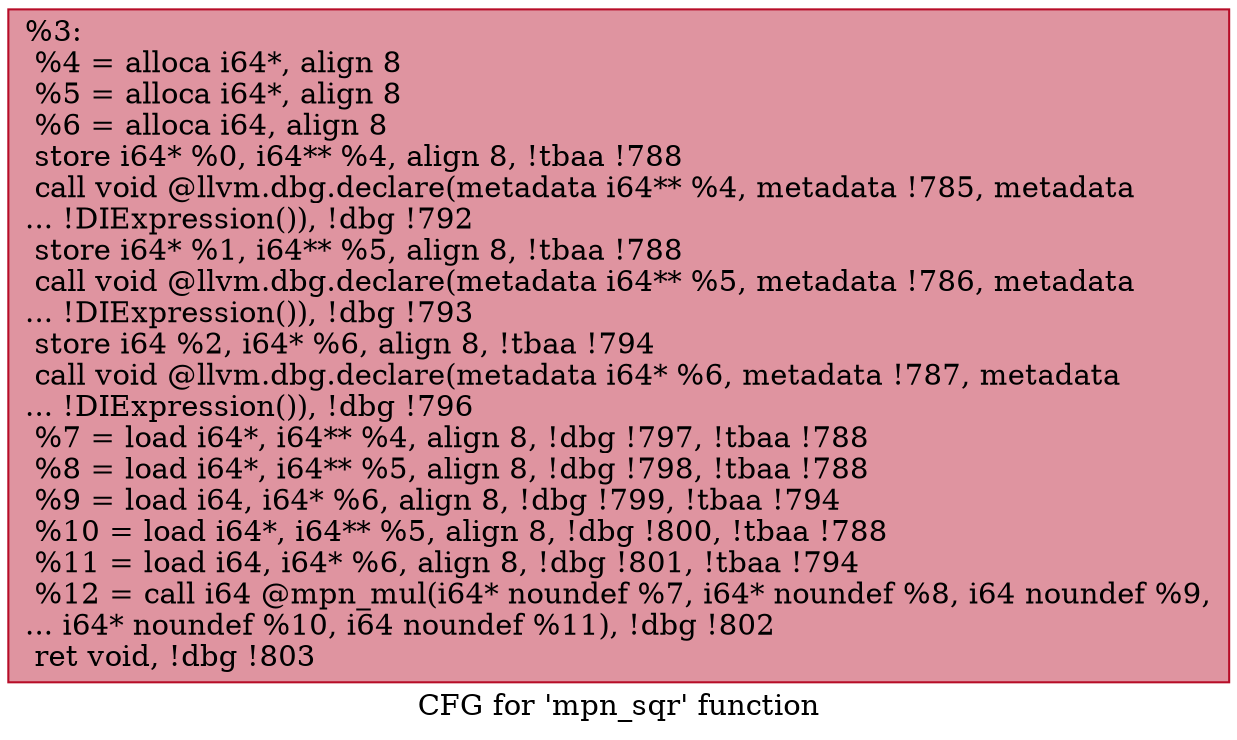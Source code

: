 digraph "CFG for 'mpn_sqr' function" {
	label="CFG for 'mpn_sqr' function";

	Node0x1b04b60 [shape=record,color="#b70d28ff", style=filled, fillcolor="#b70d2870",label="{%3:\l  %4 = alloca i64*, align 8\l  %5 = alloca i64*, align 8\l  %6 = alloca i64, align 8\l  store i64* %0, i64** %4, align 8, !tbaa !788\l  call void @llvm.dbg.declare(metadata i64** %4, metadata !785, metadata\l... !DIExpression()), !dbg !792\l  store i64* %1, i64** %5, align 8, !tbaa !788\l  call void @llvm.dbg.declare(metadata i64** %5, metadata !786, metadata\l... !DIExpression()), !dbg !793\l  store i64 %2, i64* %6, align 8, !tbaa !794\l  call void @llvm.dbg.declare(metadata i64* %6, metadata !787, metadata\l... !DIExpression()), !dbg !796\l  %7 = load i64*, i64** %4, align 8, !dbg !797, !tbaa !788\l  %8 = load i64*, i64** %5, align 8, !dbg !798, !tbaa !788\l  %9 = load i64, i64* %6, align 8, !dbg !799, !tbaa !794\l  %10 = load i64*, i64** %5, align 8, !dbg !800, !tbaa !788\l  %11 = load i64, i64* %6, align 8, !dbg !801, !tbaa !794\l  %12 = call i64 @mpn_mul(i64* noundef %7, i64* noundef %8, i64 noundef %9,\l... i64* noundef %10, i64 noundef %11), !dbg !802\l  ret void, !dbg !803\l}"];
}
